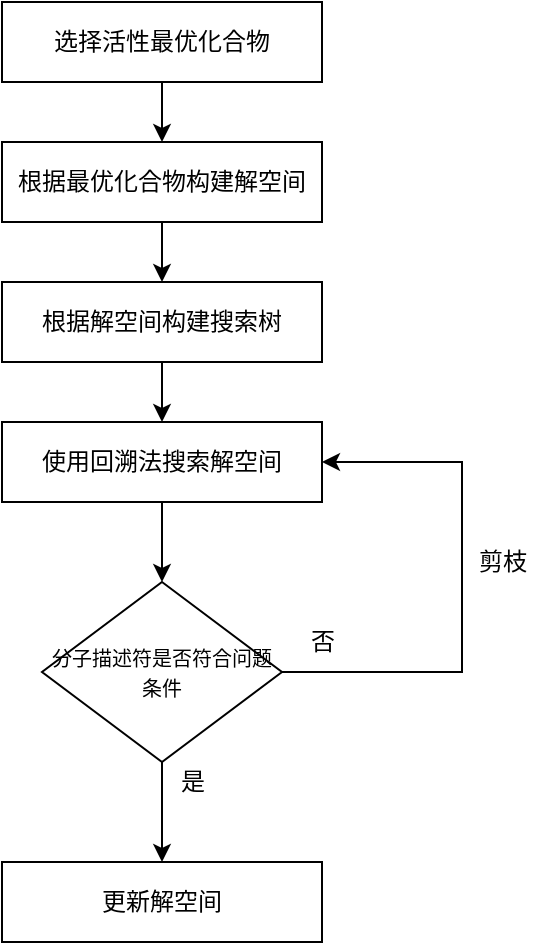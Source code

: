 <mxfile version="15.2.9" type="device"><diagram id="qxLWPQzhynagMU0yjvTS" name="Page-1"><mxGraphModel dx="461" dy="299" grid="1" gridSize="10" guides="1" tooltips="1" connect="1" arrows="1" fold="1" page="1" pageScale="1" pageWidth="1169" pageHeight="827" math="0" shadow="0"><root><mxCell id="0"/><mxCell id="1" parent="0"/><mxCell id="Wx4MnXPJmzigNwS1meki-11" style="edgeStyle=orthogonalEdgeStyle;rounded=0;orthogonalLoop=1;jettySize=auto;html=1;entryX=0.5;entryY=0;entryDx=0;entryDy=0;" edge="1" parent="1" source="Wx4MnXPJmzigNwS1meki-1" target="Wx4MnXPJmzigNwS1meki-3"><mxGeometry relative="1" as="geometry"/></mxCell><mxCell id="Wx4MnXPJmzigNwS1meki-1" value="选择活性最优化合物" style="rounded=0;whiteSpace=wrap;html=1;" vertex="1" parent="1"><mxGeometry x="230" y="100" width="160" height="40" as="geometry"/></mxCell><mxCell id="Wx4MnXPJmzigNwS1meki-13" style="edgeStyle=orthogonalEdgeStyle;rounded=0;orthogonalLoop=1;jettySize=auto;html=1;entryX=0.5;entryY=0;entryDx=0;entryDy=0;" edge="1" parent="1" source="Wx4MnXPJmzigNwS1meki-3" target="Wx4MnXPJmzigNwS1meki-4"><mxGeometry relative="1" as="geometry"/></mxCell><mxCell id="Wx4MnXPJmzigNwS1meki-3" value="根据最优化合物构建解空间" style="rounded=0;whiteSpace=wrap;html=1;" vertex="1" parent="1"><mxGeometry x="230" y="170" width="160" height="40" as="geometry"/></mxCell><mxCell id="Wx4MnXPJmzigNwS1meki-14" style="edgeStyle=orthogonalEdgeStyle;rounded=0;orthogonalLoop=1;jettySize=auto;html=1;entryX=0.5;entryY=0;entryDx=0;entryDy=0;" edge="1" parent="1" source="Wx4MnXPJmzigNwS1meki-4" target="Wx4MnXPJmzigNwS1meki-5"><mxGeometry relative="1" as="geometry"/></mxCell><mxCell id="Wx4MnXPJmzigNwS1meki-4" value="根据解空间构建搜索树" style="rounded=0;whiteSpace=wrap;html=1;" vertex="1" parent="1"><mxGeometry x="230" y="240" width="160" height="40" as="geometry"/></mxCell><mxCell id="Wx4MnXPJmzigNwS1meki-15" style="edgeStyle=orthogonalEdgeStyle;rounded=0;orthogonalLoop=1;jettySize=auto;html=1;entryX=0.5;entryY=0;entryDx=0;entryDy=0;" edge="1" parent="1" source="Wx4MnXPJmzigNwS1meki-5" target="Wx4MnXPJmzigNwS1meki-7"><mxGeometry relative="1" as="geometry"/></mxCell><mxCell id="Wx4MnXPJmzigNwS1meki-5" value="使用回溯法搜索解空间" style="rounded=0;whiteSpace=wrap;html=1;" vertex="1" parent="1"><mxGeometry x="230" y="310" width="160" height="40" as="geometry"/></mxCell><mxCell id="Wx4MnXPJmzigNwS1meki-16" style="edgeStyle=orthogonalEdgeStyle;rounded=0;orthogonalLoop=1;jettySize=auto;html=1;entryX=0.5;entryY=0;entryDx=0;entryDy=0;" edge="1" parent="1" source="Wx4MnXPJmzigNwS1meki-7" target="Wx4MnXPJmzigNwS1meki-9"><mxGeometry relative="1" as="geometry"/></mxCell><mxCell id="Wx4MnXPJmzigNwS1meki-17" style="edgeStyle=orthogonalEdgeStyle;rounded=0;orthogonalLoop=1;jettySize=auto;html=1;entryX=1;entryY=0.5;entryDx=0;entryDy=0;" edge="1" parent="1" source="Wx4MnXPJmzigNwS1meki-7" target="Wx4MnXPJmzigNwS1meki-5"><mxGeometry relative="1" as="geometry"><Array as="points"><mxPoint x="460" y="435"/><mxPoint x="460" y="330"/></Array></mxGeometry></mxCell><mxCell id="Wx4MnXPJmzigNwS1meki-7" value="&lt;font style=&quot;font-size: 10px&quot;&gt;分子描述符是否符合问题条件&lt;/font&gt;" style="rhombus;whiteSpace=wrap;html=1;" vertex="1" parent="1"><mxGeometry x="250" y="390" width="120" height="90" as="geometry"/></mxCell><mxCell id="Wx4MnXPJmzigNwS1meki-9" value="更新解空间" style="rounded=0;whiteSpace=wrap;html=1;" vertex="1" parent="1"><mxGeometry x="230" y="530" width="160" height="40" as="geometry"/></mxCell><mxCell id="Wx4MnXPJmzigNwS1meki-18" value="是" style="text;html=1;align=center;verticalAlign=middle;resizable=0;points=[];autosize=1;strokeColor=none;fillColor=none;" vertex="1" parent="1"><mxGeometry x="310" y="480" width="30" height="20" as="geometry"/></mxCell><mxCell id="Wx4MnXPJmzigNwS1meki-19" value="否" style="text;html=1;align=center;verticalAlign=middle;resizable=0;points=[];autosize=1;strokeColor=none;fillColor=none;" vertex="1" parent="1"><mxGeometry x="375" y="410" width="30" height="20" as="geometry"/></mxCell><mxCell id="Wx4MnXPJmzigNwS1meki-20" value="剪枝" style="text;html=1;align=center;verticalAlign=middle;resizable=0;points=[];autosize=1;strokeColor=none;fillColor=none;" vertex="1" parent="1"><mxGeometry x="460" y="370" width="40" height="20" as="geometry"/></mxCell></root></mxGraphModel></diagram></mxfile>